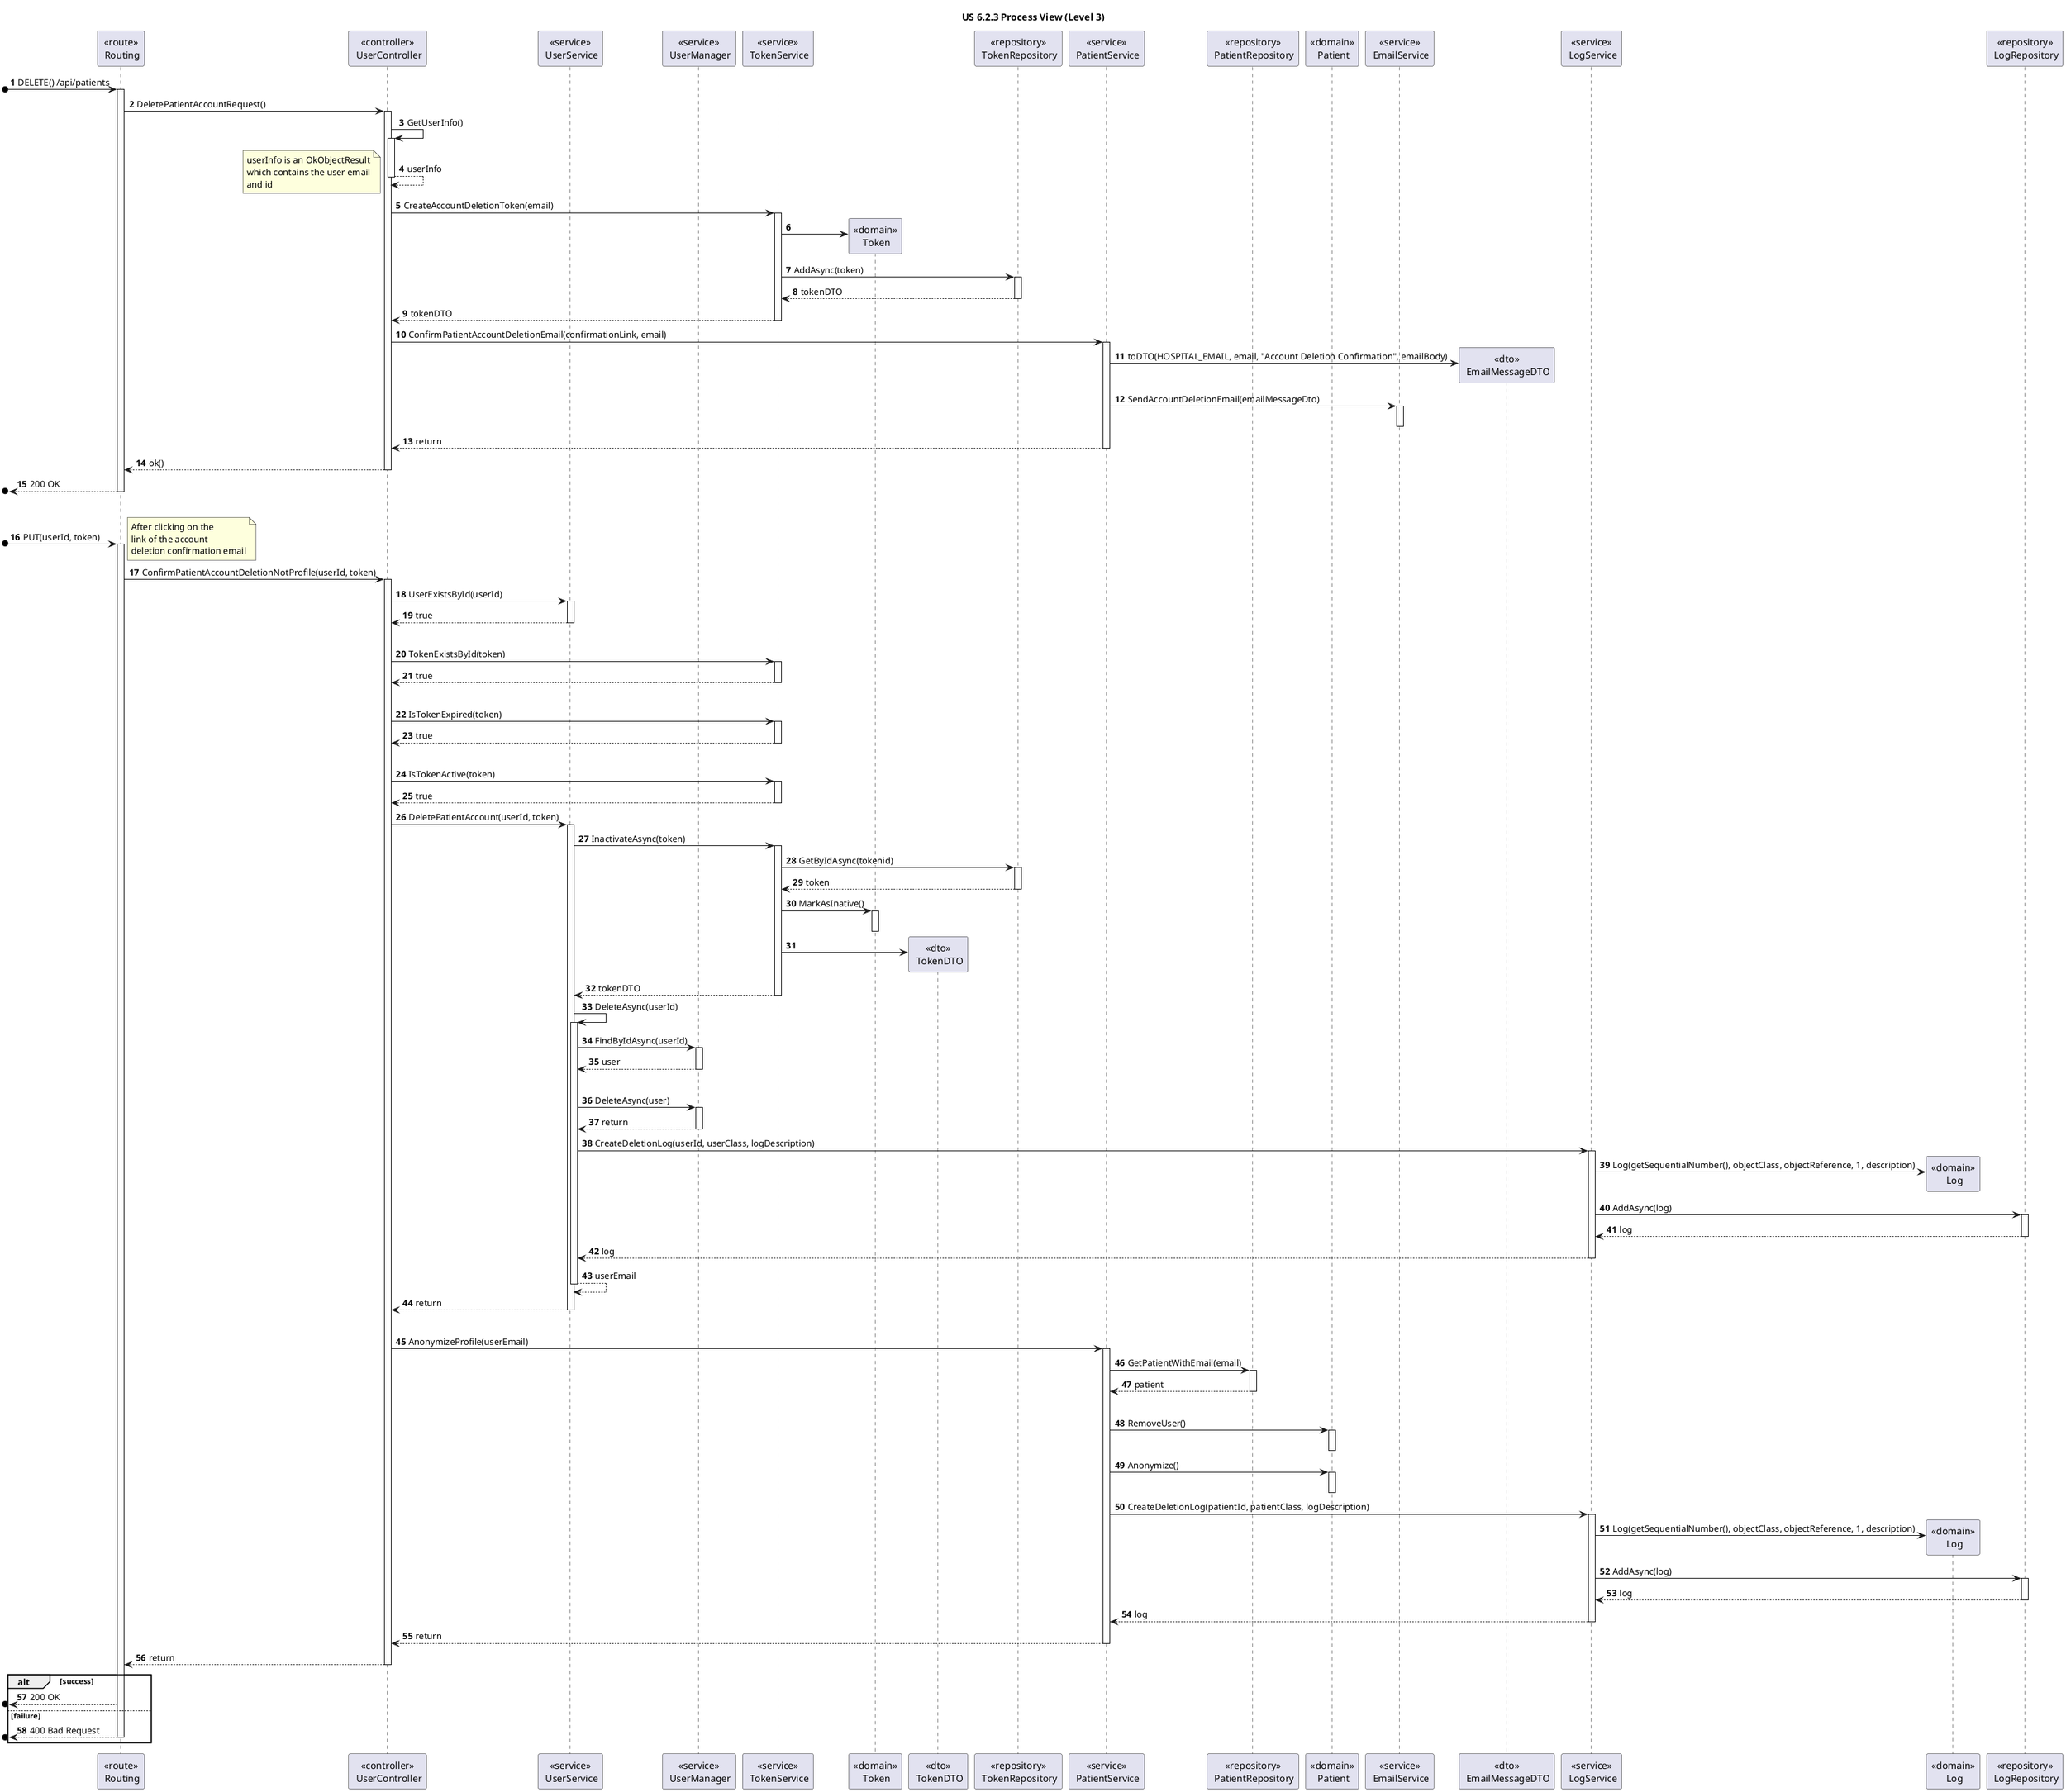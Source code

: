 @startuml
'https://plantuml.com/sequence-diagram

title "US 6.2.3 Process View (Level 3)"

autonumber

participant "<<route>>\n Routing" as ROUTE
participant "<<controller>>\n UserController" as CONTROL

participant "<<service>>\n UserService" as AUTHServ

participant "<<service>>\n UserManager" as AUTHRepo

participant "<<service>>\n TokenService" as TOKENServ
participant "<<domain>>\n Token" as TOKEN
participant "<<dto>>\n TokenDTO" as TokenDTO
participant "<<repository>>\n TokenRepository" as TOKENRepo

participant "<<service>>\n PatientService" as PATIENTServ
participant "<<repository>>\n PatientRepository" as PATIENTRepo
participant "<<domain>>\n Patient" as PATIENT

participant "<<service>>\n EmailService" as EMAILServ
participant "<<dto>>\n EmailMessageDTO" as EmailDTO

participant "<<service>>\n LogService" as LogServ
participant "<<domain>>\n Log" as Log
participant "<<repository>>\n LogRepository" as LogRepo



 [o-> ROUTE : DELETE() /api/patients
activate ROUTE

ROUTE -> CONTROL : DeletePatientAccountRequest()
activate CONTROL

CONTROL -> CONTROL : GetUserInfo()
activate CONTROL

CONTROL --> CONTROL : userInfo
note left
userInfo is an OkObjectResult
which contains the user email
and id
end note
deactivate CONTROL

CONTROL -> TOKENServ : CreateAccountDeletionToken(email)
activate TOKENServ

TOKENServ -> TOKEN ** :

TOKENServ -> TOKENRepo : AddAsync(token)
activate TOKENRepo

TOKENRepo --> TOKENServ : tokenDTO
deactivate TOKENRepo

TOKENServ --> CONTROL :tokenDTO
deactivate TOKENServ

CONTROL -> PATIENTServ : ConfirmPatientAccountDeletionEmail(confirmationLink, email)
activate PATIENTServ

PATIENTServ -> EmailDTO ** : toDTO(HOSPITAL_EMAIL, email, "Account Deletion Confirmation", emailBody)

PATIENTServ -> EMAILServ : SendAccountDeletionEmail(emailMessageDto)
activate EMAILServ
deactivate EMAILServ

PATIENTServ --> CONTROL : return
deactivate PATIENTServ

CONTROL --> ROUTE : ok()
deactivate CONTROL

[o<-- ROUTE : 200 OK
deactivate ROUTE

|||

'CONFIRMATION

[o-> ROUTE : PUT(userId, token)
activate ROUTE
note left
After clicking on the
link of the account
deletion confirmation email
end note

ROUTE -> CONTROL : ConfirmPatientAccountDeletionNotProfile(userId, token)
activate CONTROL

CONTROL -> AUTHServ : UserExistsById(userId)
activate AUTHServ

AUTHServ --> CONTROL : true
deactivate AUTHServ
|||
CONTROL -> TOKENServ : TokenExistsById(token)
activate TOKENServ

TOKENServ --> CONTROL : true
deactivate TOKENServ

|||
CONTROL -> TOKENServ : IsTokenExpired(token)
activate TOKENServ

TOKENServ --> CONTROL : true
deactivate TOKENServ

|||
CONTROL -> TOKENServ : IsTokenActive(token)
activate TOKENServ

TOKENServ --> CONTROL : true
deactivate TOKENServ

CONTROL -> AUTHServ : DeletePatientAccount(userId, token)
activate AUTHServ

AUTHServ -> TOKENServ : InactivateAsync(token)
activate TOKENServ

TOKENServ -> TOKENRepo : GetByIdAsync(tokenid)
activate TOKENRepo

TOKENRepo --> TOKENServ : token
deactivate TOKENRepo

TOKENServ -> TOKEN : MarkAsInative()
activate TOKEN
deactivate TOKEN

TOKENServ -> TokenDTO **

TOKENServ --> AUTHServ : tokenDTO
deactivate TOKENServ

AUTHServ -> AUTHServ :  DeleteAsync(userId)
activate AUTHServ

AUTHServ -> AUTHRepo : FindByIdAsync(userId)
activate AUTHRepo

AUTHRepo --> AUTHServ : user
deactivate AUTHRepo

|||

AUTHServ -> AUTHRepo : DeleteAsync(user)
activate AUTHRepo

AUTHRepo --> AUTHServ : return
deactivate AUTHRepo

AUTHServ -> LogServ : CreateDeletionLog(userId, userClass, logDescription)
activate LogServ

LogServ -> Log ** : Log(getSequentialNumber(), objectClass, objectReference, 1, description)

LogServ -> LogRepo : AddAsync(log)
activate LogRepo

LogRepo --> LogServ : log
deactivate LogRepo

LogServ --> AUTHServ : log
deactivate LogServ

AUTHServ --> AUTHServ : userEmail
deactivate AUTHServ

AUTHServ --> CONTROL : return
deactivate AUTHServ

|||

CONTROL -> PATIENTServ : AnonymizeProfile(userEmail)
activate PATIENTServ

PATIENTServ -> PATIENTRepo : GetPatientWithEmail(email)
activate PATIENTRepo

PATIENTRepo --> PATIENTServ : patient
deactivate PATIENTRepo

|||

PATIENTServ -> PATIENT : RemoveUser()
activate PATIENT
deactivate PATIENT

PATIENTServ -> PATIENT : Anonymize()
activate PATIENT
deactivate PATIENT


PATIENTServ -> LogServ : CreateDeletionLog(patientId, patientClass, logDescription)
activate LogServ

LogServ -> Log ** : Log(getSequentialNumber(), objectClass, objectReference, 1, description)

LogServ -> LogRepo : AddAsync(log)
activate LogRepo

LogRepo --> LogServ : log
deactivate LogRepo

LogServ --> PATIENTServ : log
deactivate LogServ

PATIENTServ --> CONTROL : return
deactivate PATIENTServ

CONTROL --> ROUTE : return
deactivate CONTROL

alt success
[o<-- ROUTE : 200 OK

else failure

[o<-- ROUTE : 400 Bad Request
deactivate ROUTE
end alt

@enduml